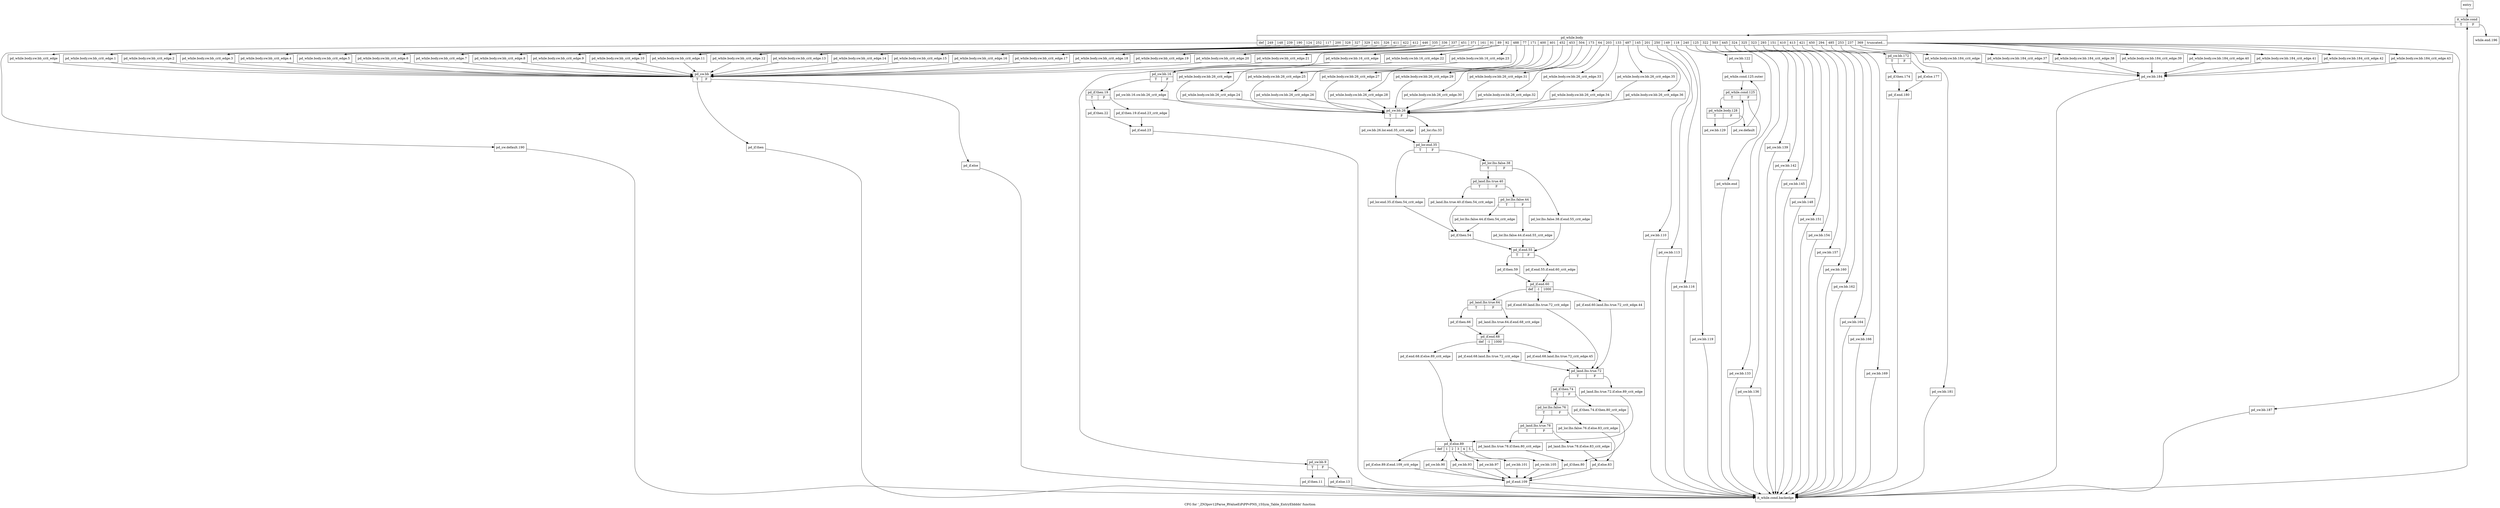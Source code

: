 digraph "CFG for '_ZN3pov12Parse_RValueEiPiPPvPNS_15Sym_Table_EntryEbbbbi' function" {
	label="CFG for '_ZN3pov12Parse_RValueEiPiPPvPNS_15Sym_Table_EntryEbbbbi' function";

	Node0x17bc270 [shape=record,label="{entry}"];
	Node0x17bc270 -> Node0x17bc2c0;
	Node0x17bc2c0 [shape=record,label="{it_while.cond|{<s0>T|<s1>F}}"];
	Node0x17bc2c0:s0 -> Node0x17bc310;
	Node0x17bc2c0:s1 -> Node0x17bee80;
	Node0x17bc310 [shape=record,label="{pd_while.body|{<s0>def|<s1>249|<s2>148|<s3>239|<s4>190|<s5>124|<s6>252|<s7>117|<s8>200|<s9>328|<s10>327|<s11>329|<s12>431|<s13>326|<s14>411|<s15>422|<s16>412|<s17>446|<s18>335|<s19>336|<s20>337|<s21>451|<s22>371|<s23>161|<s24>91|<s25>89|<s26>92|<s27>488|<s28>77|<s29>171|<s30>400|<s31>401|<s32>452|<s33>453|<s34>504|<s35>173|<s36>64|<s37>203|<s38>133|<s39>487|<s40>145|<s41>201|<s42>250|<s43>149|<s44>118|<s45>240|<s46>125|<s47>322|<s48>503|<s49>445|<s50>324|<s51>325|<s52>323|<s53>293|<s54>151|<s55>410|<s56>413|<s57>421|<s58>450|<s59>294|<s60>485|<s61>253|<s62>237|<s63>369|<s64>truncated...}}"];
	Node0x17bc310:s0 -> Node0x17bee30;
	Node0x17bc310:s1 -> Node0x17bd1c0;
	Node0x17bc310:s2 -> Node0x17bd170;
	Node0x17bc310:s3 -> Node0x17bd120;
	Node0x17bc310:s4 -> Node0x17bd0d0;
	Node0x17bc310:s5 -> Node0x17bd080;
	Node0x17bc310:s6 -> Node0x17bd030;
	Node0x17bc310:s7 -> Node0x17bcfe0;
	Node0x17bc310:s8 -> Node0x17bcf90;
	Node0x17bc310:s9 -> Node0x17bcf40;
	Node0x17bc310:s10 -> Node0x17bcef0;
	Node0x17bc310:s11 -> Node0x17bcea0;
	Node0x17bc310:s12 -> Node0x17bce50;
	Node0x17bc310:s13 -> Node0x17bce00;
	Node0x17bc310:s14 -> Node0x17bcdb0;
	Node0x17bc310:s15 -> Node0x17bcd60;
	Node0x17bc310:s16 -> Node0x17bcd10;
	Node0x17bc310:s17 -> Node0x17bccc0;
	Node0x17bc310:s18 -> Node0x17bcc70;
	Node0x17bc310:s19 -> Node0x17bcc20;
	Node0x17bc310:s20 -> Node0x17bcbd0;
	Node0x17bc310:s21 -> Node0x17bcb80;
	Node0x17bc310:s22 -> Node0x17bcb30;
	Node0x17bc310:s23 -> Node0x17bd300;
	Node0x17bc310:s24 -> Node0x17bcae0;
	Node0x17bc310:s25 -> Node0x17bca90;
	Node0x17bc310:s26 -> Node0x17bca40;
	Node0x17bc310:s27 -> Node0x17bc9f0;
	Node0x17bc310:s28 -> Node0x17bc9a0;
	Node0x17bc310:s29 -> Node0x17bc950;
	Node0x17bc310:s30 -> Node0x17bc900;
	Node0x17bc310:s31 -> Node0x17bc8b0;
	Node0x17bc310:s32 -> Node0x17bc860;
	Node0x17bc310:s33 -> Node0x17bc810;
	Node0x17bc310:s34 -> Node0x17bc7c0;
	Node0x17bc310:s35 -> Node0x17bc770;
	Node0x17bc310:s36 -> Node0x17bc720;
	Node0x17bc310:s37 -> Node0x17bc6d0;
	Node0x17bc310:s38 -> Node0x17bc680;
	Node0x17bc310:s39 -> Node0x17bc630;
	Node0x17bc310:s40 -> Node0x17bc5e0;
	Node0x17bc310:s41 -> Node0x17be430;
	Node0x17bc310:s42 -> Node0x17be480;
	Node0x17bc310:s43 -> Node0x17be4d0;
	Node0x17bc310:s44 -> Node0x17be520;
	Node0x17bc310:s45 -> Node0x17be570;
	Node0x17bc310:s46 -> Node0x17be7a0;
	Node0x17bc310:s47 -> Node0x17be7f0;
	Node0x17bc310:s48 -> Node0x17be840;
	Node0x17bc310:s49 -> Node0x17be890;
	Node0x17bc310:s50 -> Node0x17be8e0;
	Node0x17bc310:s51 -> Node0x17be930;
	Node0x17bc310:s52 -> Node0x17be980;
	Node0x17bc310:s53 -> Node0x17be9d0;
	Node0x17bc310:s54 -> Node0x17bea20;
	Node0x17bc310:s55 -> Node0x17bea70;
	Node0x17bc310:s56 -> Node0x17beac0;
	Node0x17bc310:s57 -> Node0x17beb10;
	Node0x17bc310:s58 -> Node0x17beb60;
	Node0x17bc310:s59 -> Node0x17bebb0;
	Node0x17bc310:s60 -> Node0x17bec00;
	Node0x17bc310:s61 -> Node0x17bed40;
	Node0x17bc310:s62 -> Node0x17bc590;
	Node0x17bc310:s63 -> Node0x17bc540;
	Node0x17bc310:s64 -> Node0x17bc4f0;
	Node0x17bc310:s64 -> Node0x17bc4a0;
	Node0x17bc310:s64 -> Node0x17bc450;
	Node0x17bc310:s64 -> Node0x17bc400;
	Node0x17bc310:s64 -> Node0x17bc3b0;
	Node0x17bc310:s64 -> Node0x17bc360;
	Node0x17bc310:s64 -> Node0x17bede0;
	Node0x17bc360 [shape=record,label="{pd_while.body.sw.bb.184_crit_edge.43}"];
	Node0x17bc360 -> Node0x17bed90;
	Node0x17bc3b0 [shape=record,label="{pd_while.body.sw.bb.184_crit_edge.42}"];
	Node0x17bc3b0 -> Node0x17bed90;
	Node0x17bc400 [shape=record,label="{pd_while.body.sw.bb.184_crit_edge.41}"];
	Node0x17bc400 -> Node0x17bed90;
	Node0x17bc450 [shape=record,label="{pd_while.body.sw.bb.184_crit_edge.40}"];
	Node0x17bc450 -> Node0x17bed90;
	Node0x17bc4a0 [shape=record,label="{pd_while.body.sw.bb.184_crit_edge.39}"];
	Node0x17bc4a0 -> Node0x17bed90;
	Node0x17bc4f0 [shape=record,label="{pd_while.body.sw.bb.184_crit_edge.38}"];
	Node0x17bc4f0 -> Node0x17bed90;
	Node0x17bc540 [shape=record,label="{pd_while.body.sw.bb.184_crit_edge.37}"];
	Node0x17bc540 -> Node0x17bed90;
	Node0x17bc590 [shape=record,label="{pd_while.body.sw.bb.184_crit_edge}"];
	Node0x17bc590 -> Node0x17bed90;
	Node0x17bc5e0 [shape=record,label="{pd_while.body.sw.bb.26_crit_edge.36}"];
	Node0x17bc5e0 -> Node0x17bd620;
	Node0x17bc630 [shape=record,label="{pd_while.body.sw.bb.26_crit_edge.35}"];
	Node0x17bc630 -> Node0x17bd620;
	Node0x17bc680 [shape=record,label="{pd_while.body.sw.bb.26_crit_edge.34}"];
	Node0x17bc680 -> Node0x17bd620;
	Node0x17bc6d0 [shape=record,label="{pd_while.body.sw.bb.26_crit_edge.33}"];
	Node0x17bc6d0 -> Node0x17bd620;
	Node0x17bc720 [shape=record,label="{pd_while.body.sw.bb.26_crit_edge.32}"];
	Node0x17bc720 -> Node0x17bd620;
	Node0x17bc770 [shape=record,label="{pd_while.body.sw.bb.26_crit_edge.31}"];
	Node0x17bc770 -> Node0x17bd620;
	Node0x17bc7c0 [shape=record,label="{pd_while.body.sw.bb.26_crit_edge.30}"];
	Node0x17bc7c0 -> Node0x17bd620;
	Node0x17bc810 [shape=record,label="{pd_while.body.sw.bb.26_crit_edge.29}"];
	Node0x17bc810 -> Node0x17bd620;
	Node0x17bc860 [shape=record,label="{pd_while.body.sw.bb.26_crit_edge.28}"];
	Node0x17bc860 -> Node0x17bd620;
	Node0x17bc8b0 [shape=record,label="{pd_while.body.sw.bb.26_crit_edge.27}"];
	Node0x17bc8b0 -> Node0x17bd620;
	Node0x17bc900 [shape=record,label="{pd_while.body.sw.bb.26_crit_edge.26}"];
	Node0x17bc900 -> Node0x17bd620;
	Node0x17bc950 [shape=record,label="{pd_while.body.sw.bb.26_crit_edge.25}"];
	Node0x17bc950 -> Node0x17bd620;
	Node0x17bc9a0 [shape=record,label="{pd_while.body.sw.bb.26_crit_edge.24}"];
	Node0x17bc9a0 -> Node0x17bd620;
	Node0x17bc9f0 [shape=record,label="{pd_while.body.sw.bb.26_crit_edge}"];
	Node0x17bc9f0 -> Node0x17bd620;
	Node0x17bca40 [shape=record,label="{pd_while.body.sw.bb.16_crit_edge.23}"];
	Node0x17bca40 -> Node0x17bd440;
	Node0x17bca90 [shape=record,label="{pd_while.body.sw.bb.16_crit_edge.22}"];
	Node0x17bca90 -> Node0x17bd440;
	Node0x17bcae0 [shape=record,label="{pd_while.body.sw.bb.16_crit_edge}"];
	Node0x17bcae0 -> Node0x17bd440;
	Node0x17bcb30 [shape=record,label="{pd_while.body.sw.bb_crit_edge.21}"];
	Node0x17bcb30 -> Node0x17bd210;
	Node0x17bcb80 [shape=record,label="{pd_while.body.sw.bb_crit_edge.20}"];
	Node0x17bcb80 -> Node0x17bd210;
	Node0x17bcbd0 [shape=record,label="{pd_while.body.sw.bb_crit_edge.19}"];
	Node0x17bcbd0 -> Node0x17bd210;
	Node0x17bcc20 [shape=record,label="{pd_while.body.sw.bb_crit_edge.18}"];
	Node0x17bcc20 -> Node0x17bd210;
	Node0x17bcc70 [shape=record,label="{pd_while.body.sw.bb_crit_edge.17}"];
	Node0x17bcc70 -> Node0x17bd210;
	Node0x17bccc0 [shape=record,label="{pd_while.body.sw.bb_crit_edge.16}"];
	Node0x17bccc0 -> Node0x17bd210;
	Node0x17bcd10 [shape=record,label="{pd_while.body.sw.bb_crit_edge.15}"];
	Node0x17bcd10 -> Node0x17bd210;
	Node0x17bcd60 [shape=record,label="{pd_while.body.sw.bb_crit_edge.14}"];
	Node0x17bcd60 -> Node0x17bd210;
	Node0x17bcdb0 [shape=record,label="{pd_while.body.sw.bb_crit_edge.13}"];
	Node0x17bcdb0 -> Node0x17bd210;
	Node0x17bce00 [shape=record,label="{pd_while.body.sw.bb_crit_edge.12}"];
	Node0x17bce00 -> Node0x17bd210;
	Node0x17bce50 [shape=record,label="{pd_while.body.sw.bb_crit_edge.11}"];
	Node0x17bce50 -> Node0x17bd210;
	Node0x17bcea0 [shape=record,label="{pd_while.body.sw.bb_crit_edge.10}"];
	Node0x17bcea0 -> Node0x17bd210;
	Node0x17bcef0 [shape=record,label="{pd_while.body.sw.bb_crit_edge.9}"];
	Node0x17bcef0 -> Node0x17bd210;
	Node0x17bcf40 [shape=record,label="{pd_while.body.sw.bb_crit_edge.8}"];
	Node0x17bcf40 -> Node0x17bd210;
	Node0x17bcf90 [shape=record,label="{pd_while.body.sw.bb_crit_edge.7}"];
	Node0x17bcf90 -> Node0x17bd210;
	Node0x17bcfe0 [shape=record,label="{pd_while.body.sw.bb_crit_edge.6}"];
	Node0x17bcfe0 -> Node0x17bd210;
	Node0x17bd030 [shape=record,label="{pd_while.body.sw.bb_crit_edge.5}"];
	Node0x17bd030 -> Node0x17bd210;
	Node0x17bd080 [shape=record,label="{pd_while.body.sw.bb_crit_edge.4}"];
	Node0x17bd080 -> Node0x17bd210;
	Node0x17bd0d0 [shape=record,label="{pd_while.body.sw.bb_crit_edge.3}"];
	Node0x17bd0d0 -> Node0x17bd210;
	Node0x17bd120 [shape=record,label="{pd_while.body.sw.bb_crit_edge.2}"];
	Node0x17bd120 -> Node0x17bd210;
	Node0x17bd170 [shape=record,label="{pd_while.body.sw.bb_crit_edge.1}"];
	Node0x17bd170 -> Node0x17bd210;
	Node0x17bd1c0 [shape=record,label="{pd_while.body.sw.bb_crit_edge}"];
	Node0x17bd1c0 -> Node0x17bd210;
	Node0x17bd210 [shape=record,label="{pd_sw.bb|{<s0>T|<s1>F}}"];
	Node0x17bd210:s0 -> Node0x17bd260;
	Node0x17bd210:s1 -> Node0x17bd2b0;
	Node0x17bd260 [shape=record,label="{pd_if.then}"];
	Node0x17bd260 -> Node0x17bd3a0;
	Node0x17bd2b0 [shape=record,label="{pd_if.else}"];
	Node0x17bd2b0 -> Node0x17bd3a0;
	Node0x17bd300 [shape=record,label="{pd_sw.bb.9|{<s0>T|<s1>F}}"];
	Node0x17bd300:s0 -> Node0x17bd350;
	Node0x17bd300:s1 -> Node0x17bd3f0;
	Node0x17bd350 [shape=record,label="{pd_if.then.11}"];
	Node0x17bd350 -> Node0x17bd3a0;
	Node0x17bd3a0 [shape=record,label="{it_while.cond.backedge}"];
	Node0x17bd3a0 -> Node0x17bc2c0;
	Node0x17bd3f0 [shape=record,label="{pd_if.else.13}"];
	Node0x17bd3f0 -> Node0x17bd3a0;
	Node0x17bd440 [shape=record,label="{pd_sw.bb.16|{<s0>T|<s1>F}}"];
	Node0x17bd440:s0 -> Node0x17bd4e0;
	Node0x17bd440:s1 -> Node0x17bd490;
	Node0x17bd490 [shape=record,label="{pd_sw.bb.16.sw.bb.26_crit_edge}"];
	Node0x17bd490 -> Node0x17bd620;
	Node0x17bd4e0 [shape=record,label="{pd_if.then.19|{<s0>T|<s1>F}}"];
	Node0x17bd4e0:s0 -> Node0x17bd580;
	Node0x17bd4e0:s1 -> Node0x17bd530;
	Node0x17bd530 [shape=record,label="{pd_if.then.19.if.end.23_crit_edge}"];
	Node0x17bd530 -> Node0x17bd5d0;
	Node0x17bd580 [shape=record,label="{pd_if.then.22}"];
	Node0x17bd580 -> Node0x17bd5d0;
	Node0x17bd5d0 [shape=record,label="{pd_if.end.23}"];
	Node0x17bd5d0 -> Node0x17bd3a0;
	Node0x17bd620 [shape=record,label="{pd_sw.bb.26|{<s0>T|<s1>F}}"];
	Node0x17bd620:s0 -> Node0x17bd670;
	Node0x17bd620:s1 -> Node0x17bd6c0;
	Node0x17bd670 [shape=record,label="{pd_sw.bb.26.lor.end.35_crit_edge}"];
	Node0x17bd670 -> Node0x17bd710;
	Node0x17bd6c0 [shape=record,label="{pd_lor.rhs.33}"];
	Node0x17bd6c0 -> Node0x17bd710;
	Node0x17bd710 [shape=record,label="{pd_lor.end.35|{<s0>T|<s1>F}}"];
	Node0x17bd710:s0 -> Node0x17bd760;
	Node0x17bd710:s1 -> Node0x17bd7b0;
	Node0x17bd760 [shape=record,label="{pd_lor.end.35.if.then.54_crit_edge}"];
	Node0x17bd760 -> Node0x17bd9e0;
	Node0x17bd7b0 [shape=record,label="{pd_lor.lhs.false.38|{<s0>T|<s1>F}}"];
	Node0x17bd7b0:s0 -> Node0x17bd850;
	Node0x17bd7b0:s1 -> Node0x17bd800;
	Node0x17bd800 [shape=record,label="{pd_lor.lhs.false.38.if.end.55_crit_edge}"];
	Node0x17bd800 -> Node0x17bda30;
	Node0x17bd850 [shape=record,label="{pd_land.lhs.true.40|{<s0>T|<s1>F}}"];
	Node0x17bd850:s0 -> Node0x17bd8a0;
	Node0x17bd850:s1 -> Node0x17bd8f0;
	Node0x17bd8a0 [shape=record,label="{pd_land.lhs.true.40.if.then.54_crit_edge}"];
	Node0x17bd8a0 -> Node0x17bd9e0;
	Node0x17bd8f0 [shape=record,label="{pd_lor.lhs.false.44|{<s0>T|<s1>F}}"];
	Node0x17bd8f0:s0 -> Node0x17bd990;
	Node0x17bd8f0:s1 -> Node0x17bd940;
	Node0x17bd940 [shape=record,label="{pd_lor.lhs.false.44.if.end.55_crit_edge}"];
	Node0x17bd940 -> Node0x17bda30;
	Node0x17bd990 [shape=record,label="{pd_lor.lhs.false.44.if.then.54_crit_edge}"];
	Node0x17bd990 -> Node0x17bd9e0;
	Node0x17bd9e0 [shape=record,label="{pd_if.then.54}"];
	Node0x17bd9e0 -> Node0x17bda30;
	Node0x17bda30 [shape=record,label="{pd_if.end.55|{<s0>T|<s1>F}}"];
	Node0x17bda30:s0 -> Node0x17bdad0;
	Node0x17bda30:s1 -> Node0x17bda80;
	Node0x17bda80 [shape=record,label="{pd_if.end.55.if.end.60_crit_edge}"];
	Node0x17bda80 -> Node0x17bdb20;
	Node0x17bdad0 [shape=record,label="{pd_if.then.59}"];
	Node0x17bdad0 -> Node0x17bdb20;
	Node0x17bdb20 [shape=record,label="{pd_if.end.60|{<s0>def|<s1>-1|<s2>1000}}"];
	Node0x17bdb20:s0 -> Node0x17bdc10;
	Node0x17bdb20:s1 -> Node0x17bdbc0;
	Node0x17bdb20:s2 -> Node0x17bdb70;
	Node0x17bdb70 [shape=record,label="{pd_if.end.60.land.lhs.true.72_crit_edge.44}"];
	Node0x17bdb70 -> Node0x17bde40;
	Node0x17bdbc0 [shape=record,label="{pd_if.end.60.land.lhs.true.72_crit_edge}"];
	Node0x17bdbc0 -> Node0x17bde40;
	Node0x17bdc10 [shape=record,label="{pd_land.lhs.true.64|{<s0>T|<s1>F}}"];
	Node0x17bdc10:s0 -> Node0x17bdcb0;
	Node0x17bdc10:s1 -> Node0x17bdc60;
	Node0x17bdc60 [shape=record,label="{pd_land.lhs.true.64.if.end.68_crit_edge}"];
	Node0x17bdc60 -> Node0x17bdd00;
	Node0x17bdcb0 [shape=record,label="{pd_if.then.66}"];
	Node0x17bdcb0 -> Node0x17bdd00;
	Node0x17bdd00 [shape=record,label="{pd_if.end.68|{<s0>def|<s1>-1|<s2>1000}}"];
	Node0x17bdd00:s0 -> Node0x17bddf0;
	Node0x17bdd00:s1 -> Node0x17bdda0;
	Node0x17bdd00:s2 -> Node0x17bdd50;
	Node0x17bdd50 [shape=record,label="{pd_if.end.68.land.lhs.true.72_crit_edge.45}"];
	Node0x17bdd50 -> Node0x17bde40;
	Node0x17bdda0 [shape=record,label="{pd_if.end.68.land.lhs.true.72_crit_edge}"];
	Node0x17bdda0 -> Node0x17bde40;
	Node0x17bddf0 [shape=record,label="{pd_if.end.68.if.else.89_crit_edge}"];
	Node0x17bddf0 -> Node0x17be1b0;
	Node0x17bde40 [shape=record,label="{pd_land.lhs.true.72|{<s0>T|<s1>F}}"];
	Node0x17bde40:s0 -> Node0x17bdee0;
	Node0x17bde40:s1 -> Node0x17bde90;
	Node0x17bde90 [shape=record,label="{pd_land.lhs.true.72.if.else.89_crit_edge}"];
	Node0x17bde90 -> Node0x17be1b0;
	Node0x17bdee0 [shape=record,label="{pd_if.then.74|{<s0>T|<s1>F}}"];
	Node0x17bdee0:s0 -> Node0x17bdf80;
	Node0x17bdee0:s1 -> Node0x17bdf30;
	Node0x17bdf30 [shape=record,label="{pd_if.then.74.if.then.80_crit_edge}"];
	Node0x17bdf30 -> Node0x17be110;
	Node0x17bdf80 [shape=record,label="{pd_lor.lhs.false.76|{<s0>T|<s1>F}}"];
	Node0x17bdf80:s0 -> Node0x17be020;
	Node0x17bdf80:s1 -> Node0x17bdfd0;
	Node0x17bdfd0 [shape=record,label="{pd_lor.lhs.false.76.if.else.83_crit_edge}"];
	Node0x17bdfd0 -> Node0x17be160;
	Node0x17be020 [shape=record,label="{pd_land.lhs.true.78|{<s0>T|<s1>F}}"];
	Node0x17be020:s0 -> Node0x17be0c0;
	Node0x17be020:s1 -> Node0x17be070;
	Node0x17be070 [shape=record,label="{pd_land.lhs.true.78.if.else.83_crit_edge}"];
	Node0x17be070 -> Node0x17be160;
	Node0x17be0c0 [shape=record,label="{pd_land.lhs.true.78.if.then.80_crit_edge}"];
	Node0x17be0c0 -> Node0x17be110;
	Node0x17be110 [shape=record,label="{pd_if.then.80}"];
	Node0x17be110 -> Node0x17be3e0;
	Node0x17be160 [shape=record,label="{pd_if.else.83}"];
	Node0x17be160 -> Node0x17be3e0;
	Node0x17be1b0 [shape=record,label="{pd_if.else.89|{<s0>def|<s1>1|<s2>2|<s3>3|<s4>4|<s5>5}}"];
	Node0x17be1b0:s0 -> Node0x17be200;
	Node0x17be1b0:s1 -> Node0x17be250;
	Node0x17be1b0:s2 -> Node0x17be2a0;
	Node0x17be1b0:s3 -> Node0x17be2f0;
	Node0x17be1b0:s4 -> Node0x17be340;
	Node0x17be1b0:s5 -> Node0x17be390;
	Node0x17be200 [shape=record,label="{pd_if.else.89.if.end.109_crit_edge}"];
	Node0x17be200 -> Node0x17be3e0;
	Node0x17be250 [shape=record,label="{pd_sw.bb.90}"];
	Node0x17be250 -> Node0x17be3e0;
	Node0x17be2a0 [shape=record,label="{pd_sw.bb.93}"];
	Node0x17be2a0 -> Node0x17be3e0;
	Node0x17be2f0 [shape=record,label="{pd_sw.bb.97}"];
	Node0x17be2f0 -> Node0x17be3e0;
	Node0x17be340 [shape=record,label="{pd_sw.bb.101}"];
	Node0x17be340 -> Node0x17be3e0;
	Node0x17be390 [shape=record,label="{pd_sw.bb.105}"];
	Node0x17be390 -> Node0x17be3e0;
	Node0x17be3e0 [shape=record,label="{pd_if.end.109}"];
	Node0x17be3e0 -> Node0x17bd3a0;
	Node0x17be430 [shape=record,label="{pd_sw.bb.110}"];
	Node0x17be430 -> Node0x17bd3a0;
	Node0x17be480 [shape=record,label="{pd_sw.bb.113}"];
	Node0x17be480 -> Node0x17bd3a0;
	Node0x17be4d0 [shape=record,label="{pd_sw.bb.116}"];
	Node0x17be4d0 -> Node0x17bd3a0;
	Node0x17be520 [shape=record,label="{pd_sw.bb.119}"];
	Node0x17be520 -> Node0x17bd3a0;
	Node0x17be570 [shape=record,label="{pd_sw.bb.122}"];
	Node0x17be570 -> Node0x17be5c0;
	Node0x17be5c0 [shape=record,label="{pd_while.cond.125.outer}"];
	Node0x17be5c0 -> Node0x17be610;
	Node0x17be610 [shape=record,label="{pd_while.cond.125|{<s0>T|<s1>F}}"];
	Node0x17be610:s0 -> Node0x17be660;
	Node0x17be610:s1 -> Node0x17be750;
	Node0x17be660 [shape=record,label="{pd_while.body.128|{<s0>T|<s1>F}}"];
	Node0x17be660:s0 -> Node0x17be6b0;
	Node0x17be660:s1 -> Node0x17be700;
	Node0x17be6b0 [shape=record,label="{pd_sw.bb.129}"];
	Node0x17be6b0 -> Node0x17be610;
	Node0x17be700 [shape=record,label="{pd_sw.default}"];
	Node0x17be700 -> Node0x17be5c0;
	Node0x17be750 [shape=record,label="{pd_while.end}"];
	Node0x17be750 -> Node0x17bd3a0;
	Node0x17be7a0 [shape=record,label="{pd_sw.bb.133}"];
	Node0x17be7a0 -> Node0x17bd3a0;
	Node0x17be7f0 [shape=record,label="{pd_sw.bb.136}"];
	Node0x17be7f0 -> Node0x17bd3a0;
	Node0x17be840 [shape=record,label="{pd_sw.bb.139}"];
	Node0x17be840 -> Node0x17bd3a0;
	Node0x17be890 [shape=record,label="{pd_sw.bb.142}"];
	Node0x17be890 -> Node0x17bd3a0;
	Node0x17be8e0 [shape=record,label="{pd_sw.bb.145}"];
	Node0x17be8e0 -> Node0x17bd3a0;
	Node0x17be930 [shape=record,label="{pd_sw.bb.148}"];
	Node0x17be930 -> Node0x17bd3a0;
	Node0x17be980 [shape=record,label="{pd_sw.bb.151}"];
	Node0x17be980 -> Node0x17bd3a0;
	Node0x17be9d0 [shape=record,label="{pd_sw.bb.154}"];
	Node0x17be9d0 -> Node0x17bd3a0;
	Node0x17bea20 [shape=record,label="{pd_sw.bb.157}"];
	Node0x17bea20 -> Node0x17bd3a0;
	Node0x17bea70 [shape=record,label="{pd_sw.bb.160}"];
	Node0x17bea70 -> Node0x17bd3a0;
	Node0x17beac0 [shape=record,label="{pd_sw.bb.162}"];
	Node0x17beac0 -> Node0x17bd3a0;
	Node0x17beb10 [shape=record,label="{pd_sw.bb.164}"];
	Node0x17beb10 -> Node0x17bd3a0;
	Node0x17beb60 [shape=record,label="{pd_sw.bb.166}"];
	Node0x17beb60 -> Node0x17bd3a0;
	Node0x17bebb0 [shape=record,label="{pd_sw.bb.169}"];
	Node0x17bebb0 -> Node0x17bd3a0;
	Node0x17bec00 [shape=record,label="{pd_sw.bb.172|{<s0>T|<s1>F}}"];
	Node0x17bec00:s0 -> Node0x17bec50;
	Node0x17bec00:s1 -> Node0x17beca0;
	Node0x17bec50 [shape=record,label="{pd_if.then.174}"];
	Node0x17bec50 -> Node0x17becf0;
	Node0x17beca0 [shape=record,label="{pd_if.else.177}"];
	Node0x17beca0 -> Node0x17becf0;
	Node0x17becf0 [shape=record,label="{pd_if.end.180}"];
	Node0x17becf0 -> Node0x17bd3a0;
	Node0x17bed40 [shape=record,label="{pd_sw.bb.181}"];
	Node0x17bed40 -> Node0x17bd3a0;
	Node0x17bed90 [shape=record,label="{pd_sw.bb.184}"];
	Node0x17bed90 -> Node0x17bd3a0;
	Node0x17bede0 [shape=record,label="{pd_sw.bb.187}"];
	Node0x17bede0 -> Node0x17bd3a0;
	Node0x17bee30 [shape=record,label="{pd_sw.default.190}"];
	Node0x17bee30 -> Node0x17bd3a0;
	Node0x17bee80 [shape=record,label="{while.end.196}"];
}
